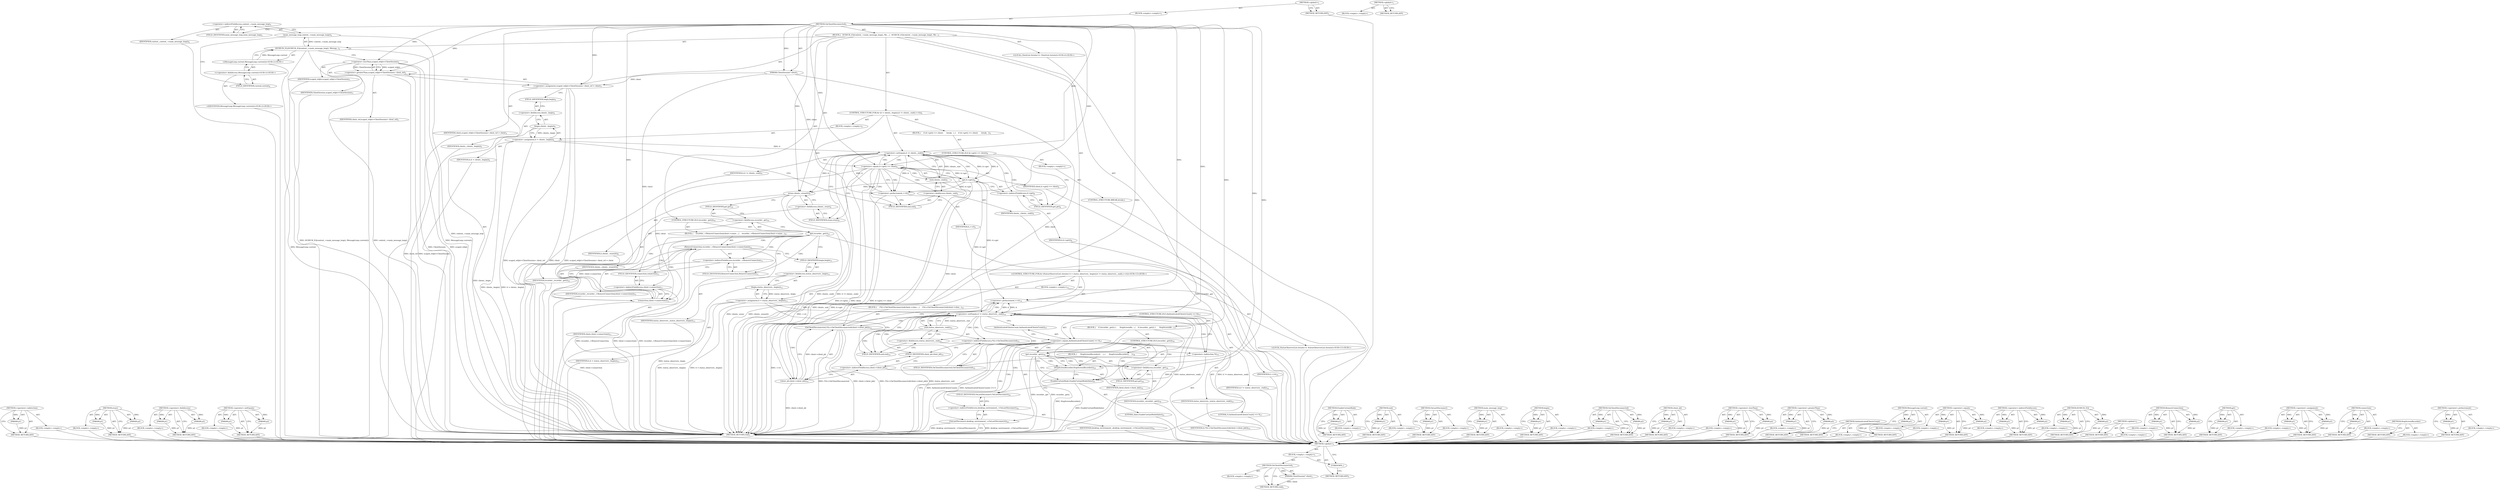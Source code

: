digraph "&lt;global&gt;" {
vulnerable_228 [label=<(METHOD,&lt;operator&gt;.indirection)>];
vulnerable_229 [label=<(PARAM,p1)>];
vulnerable_230 [label=<(BLOCK,&lt;empty&gt;,&lt;empty&gt;)>];
vulnerable_231 [label=<(METHOD_RETURN,ANY)>];
vulnerable_209 [label=<(METHOD,erase)>];
vulnerable_210 [label=<(PARAM,p1)>];
vulnerable_211 [label=<(PARAM,p2)>];
vulnerable_212 [label=<(BLOCK,&lt;empty&gt;,&lt;empty&gt;)>];
vulnerable_213 [label=<(METHOD_RETURN,ANY)>];
vulnerable_163 [label=<(METHOD,&lt;operator&gt;.fieldAccess)>];
vulnerable_164 [label=<(PARAM,p1)>];
vulnerable_165 [label=<(PARAM,p2)>];
vulnerable_166 [label=<(BLOCK,&lt;empty&gt;,&lt;empty&gt;)>];
vulnerable_167 [label=<(METHOD_RETURN,ANY)>];
vulnerable_187 [label=<(METHOD,&lt;operator&gt;.notEquals)>];
vulnerable_188 [label=<(PARAM,p1)>];
vulnerable_189 [label=<(PARAM,p2)>];
vulnerable_190 [label=<(BLOCK,&lt;empty&gt;,&lt;empty&gt;)>];
vulnerable_191 [label=<(METHOD_RETURN,ANY)>];
vulnerable_6 [label=<(METHOD,&lt;global&gt;)<SUB>1</SUB>>];
vulnerable_7 [label=<(BLOCK,&lt;empty&gt;,&lt;empty&gt;)<SUB>1</SUB>>];
vulnerable_8 [label=<(METHOD,OnClientDisconnected)<SUB>1</SUB>>];
vulnerable_9 [label=<(PARAM,ClientSession* client)<SUB>1</SUB>>];
vulnerable_10 [label=<(BLOCK,{
  DCHECK_EQ(context_-&gt;main_message_loop(), Me...,{
  DCHECK_EQ(context_-&gt;main_message_loop(), Me...)<SUB>1</SUB>>];
vulnerable_11 [label=<(DCHECK_EQ,DCHECK_EQ(context_-&gt;main_message_loop(), Messag...)<SUB>2</SUB>>];
vulnerable_12 [label=<(main_message_loop,context_-&gt;main_message_loop())<SUB>2</SUB>>];
vulnerable_13 [label=<(&lt;operator&gt;.indirectFieldAccess,context_-&gt;main_message_loop)<SUB>2</SUB>>];
vulnerable_14 [label=<(IDENTIFIER,context_,context_-&gt;main_message_loop())<SUB>2</SUB>>];
vulnerable_15 [label=<(FIELD_IDENTIFIER,main_message_loop,main_message_loop)<SUB>2</SUB>>];
vulnerable_16 [label="<(MessageLoop.current,MessageLoop::current())<SUB>2</SUB>>"];
vulnerable_17 [label="<(&lt;operator&gt;.fieldAccess,MessageLoop::current)<SUB>2</SUB>>"];
vulnerable_18 [label="<(IDENTIFIER,MessageLoop,MessageLoop::current())<SUB>2</SUB>>"];
vulnerable_19 [label=<(FIELD_IDENTIFIER,current,current)<SUB>2</SUB>>];
vulnerable_20 [label=<(&lt;operator&gt;.assignment,scoped_refptr&lt;ClientSession&gt; client_ref = client)<SUB>3</SUB>>];
vulnerable_21 [label=<(&lt;operator&gt;.greaterThan,scoped_refptr&lt;ClientSession&gt; client_ref)<SUB>3</SUB>>];
vulnerable_22 [label=<(&lt;operator&gt;.lessThan,scoped_refptr&lt;ClientSession)<SUB>3</SUB>>];
vulnerable_23 [label=<(IDENTIFIER,scoped_refptr,scoped_refptr&lt;ClientSession)<SUB>3</SUB>>];
vulnerable_24 [label=<(IDENTIFIER,ClientSession,scoped_refptr&lt;ClientSession)<SUB>3</SUB>>];
vulnerable_25 [label=<(IDENTIFIER,client_ref,scoped_refptr&lt;ClientSession&gt; client_ref)<SUB>3</SUB>>];
vulnerable_26 [label=<(IDENTIFIER,client,scoped_refptr&lt;ClientSession&gt; client_ref = client)<SUB>3</SUB>>];
vulnerable_27 [label="<(LOCAL,ClientList.iterator it: ClientList.iterator)<SUB>4</SUB>>"];
vulnerable_28 [label=<(CONTROL_STRUCTURE,FOR,for (it = clients_.begin();it != clients_.end();++it))<SUB>5</SUB>>];
vulnerable_29 [label=<(BLOCK,&lt;empty&gt;,&lt;empty&gt;)<SUB>5</SUB>>];
vulnerable_30 [label=<(&lt;operator&gt;.assignment,it = clients_.begin())<SUB>5</SUB>>];
vulnerable_31 [label=<(IDENTIFIER,it,it = clients_.begin())<SUB>5</SUB>>];
vulnerable_32 [label=<(begin,clients_.begin())<SUB>5</SUB>>];
vulnerable_33 [label=<(&lt;operator&gt;.fieldAccess,clients_.begin)<SUB>5</SUB>>];
vulnerable_34 [label=<(IDENTIFIER,clients_,clients_.begin())<SUB>5</SUB>>];
vulnerable_35 [label=<(FIELD_IDENTIFIER,begin,begin)<SUB>5</SUB>>];
vulnerable_36 [label=<(&lt;operator&gt;.notEquals,it != clients_.end())<SUB>5</SUB>>];
vulnerable_37 [label=<(IDENTIFIER,it,it != clients_.end())<SUB>5</SUB>>];
vulnerable_38 [label=<(end,clients_.end())<SUB>5</SUB>>];
vulnerable_39 [label=<(&lt;operator&gt;.fieldAccess,clients_.end)<SUB>5</SUB>>];
vulnerable_40 [label=<(IDENTIFIER,clients_,clients_.end())<SUB>5</SUB>>];
vulnerable_41 [label=<(FIELD_IDENTIFIER,end,end)<SUB>5</SUB>>];
vulnerable_42 [label=<(&lt;operator&gt;.preIncrement,++it)<SUB>5</SUB>>];
vulnerable_43 [label=<(IDENTIFIER,it,++it)<SUB>5</SUB>>];
vulnerable_44 [label=<(BLOCK,{
    if (it-&gt;get() == client)
      break;
  },{
    if (it-&gt;get() == client)
      break;
  })<SUB>5</SUB>>];
vulnerable_45 [label=<(CONTROL_STRUCTURE,IF,if (it-&gt;get() == client))<SUB>6</SUB>>];
vulnerable_46 [label=<(&lt;operator&gt;.equals,it-&gt;get() == client)<SUB>6</SUB>>];
vulnerable_47 [label=<(get,it-&gt;get())<SUB>6</SUB>>];
vulnerable_48 [label=<(&lt;operator&gt;.indirectFieldAccess,it-&gt;get)<SUB>6</SUB>>];
vulnerable_49 [label=<(IDENTIFIER,it,it-&gt;get())<SUB>6</SUB>>];
vulnerable_50 [label=<(FIELD_IDENTIFIER,get,get)<SUB>6</SUB>>];
vulnerable_51 [label=<(IDENTIFIER,client,it-&gt;get() == client)<SUB>6</SUB>>];
vulnerable_52 [label=<(BLOCK,&lt;empty&gt;,&lt;empty&gt;)<SUB>7</SUB>>];
vulnerable_53 [label=<(CONTROL_STRUCTURE,BREAK,break;)<SUB>7</SUB>>];
vulnerable_54 [label=<(erase,clients_.erase(it))<SUB>9</SUB>>];
vulnerable_55 [label=<(&lt;operator&gt;.fieldAccess,clients_.erase)<SUB>9</SUB>>];
vulnerable_56 [label=<(IDENTIFIER,clients_,clients_.erase(it))<SUB>9</SUB>>];
vulnerable_57 [label=<(FIELD_IDENTIFIER,erase,erase)<SUB>9</SUB>>];
vulnerable_58 [label=<(IDENTIFIER,it,clients_.erase(it))<SUB>9</SUB>>];
vulnerable_59 [label=<(CONTROL_STRUCTURE,IF,if (recorder_.get()))<SUB>10</SUB>>];
vulnerable_60 [label=<(get,recorder_.get())<SUB>10</SUB>>];
vulnerable_61 [label=<(&lt;operator&gt;.fieldAccess,recorder_.get)<SUB>10</SUB>>];
vulnerable_62 [label=<(IDENTIFIER,recorder_,recorder_.get())<SUB>10</SUB>>];
vulnerable_63 [label=<(FIELD_IDENTIFIER,get,get)<SUB>10</SUB>>];
vulnerable_64 [label=<(BLOCK,{
    recorder_-&gt;RemoveConnection(client-&gt;conne...,{
    recorder_-&gt;RemoveConnection(client-&gt;conne...)<SUB>10</SUB>>];
vulnerable_65 [label=<(RemoveConnection,recorder_-&gt;RemoveConnection(client-&gt;connection()))<SUB>11</SUB>>];
vulnerable_66 [label=<(&lt;operator&gt;.indirectFieldAccess,recorder_-&gt;RemoveConnection)<SUB>11</SUB>>];
vulnerable_67 [label=<(IDENTIFIER,recorder_,recorder_-&gt;RemoveConnection(client-&gt;connection()))<SUB>11</SUB>>];
vulnerable_68 [label=<(FIELD_IDENTIFIER,RemoveConnection,RemoveConnection)<SUB>11</SUB>>];
vulnerable_69 [label=<(connection,client-&gt;connection())<SUB>11</SUB>>];
vulnerable_70 [label=<(&lt;operator&gt;.indirectFieldAccess,client-&gt;connection)<SUB>11</SUB>>];
vulnerable_71 [label=<(IDENTIFIER,client,client-&gt;connection())<SUB>11</SUB>>];
vulnerable_72 [label=<(FIELD_IDENTIFIER,connection,connection)<SUB>11</SUB>>];
vulnerable_73 [label="<(CONTROL_STRUCTURE,FOR,for (StatusObserverList::iterator it = status_observers_.begin();it != status_observers_.end();++it))<SUB>13</SUB>>"];
vulnerable_74 [label=<(BLOCK,&lt;empty&gt;,&lt;empty&gt;)<SUB>13</SUB>>];
vulnerable_75 [label="<(LOCAL,StatusObserverList.iterator it: StatusObserverList.iterator)<SUB>13</SUB>>"];
vulnerable_76 [label=<(&lt;operator&gt;.assignment,it = status_observers_.begin())<SUB>13</SUB>>];
vulnerable_77 [label=<(IDENTIFIER,it,it = status_observers_.begin())<SUB>13</SUB>>];
vulnerable_78 [label=<(begin,status_observers_.begin())<SUB>13</SUB>>];
vulnerable_79 [label=<(&lt;operator&gt;.fieldAccess,status_observers_.begin)<SUB>13</SUB>>];
vulnerable_80 [label=<(IDENTIFIER,status_observers_,status_observers_.begin())<SUB>13</SUB>>];
vulnerable_81 [label=<(FIELD_IDENTIFIER,begin,begin)<SUB>13</SUB>>];
vulnerable_82 [label=<(&lt;operator&gt;.notEquals,it != status_observers_.end())<SUB>14</SUB>>];
vulnerable_83 [label=<(IDENTIFIER,it,it != status_observers_.end())<SUB>14</SUB>>];
vulnerable_84 [label=<(end,status_observers_.end())<SUB>14</SUB>>];
vulnerable_85 [label=<(&lt;operator&gt;.fieldAccess,status_observers_.end)<SUB>14</SUB>>];
vulnerable_86 [label=<(IDENTIFIER,status_observers_,status_observers_.end())<SUB>14</SUB>>];
vulnerable_87 [label=<(FIELD_IDENTIFIER,end,end)<SUB>14</SUB>>];
vulnerable_88 [label=<(&lt;operator&gt;.preIncrement,++it)<SUB>14</SUB>>];
vulnerable_89 [label=<(IDENTIFIER,it,++it)<SUB>14</SUB>>];
vulnerable_90 [label=<(BLOCK,{
    (*it)-&gt;OnClientDisconnected(client-&gt;clien...,{
    (*it)-&gt;OnClientDisconnected(client-&gt;clien...)<SUB>14</SUB>>];
vulnerable_91 [label=<(OnClientDisconnected,(*it)-&gt;OnClientDisconnected(client-&gt;client_jid()))<SUB>15</SUB>>];
vulnerable_92 [label=<(&lt;operator&gt;.indirectFieldAccess,(*it)-&gt;OnClientDisconnected)<SUB>15</SUB>>];
vulnerable_93 [label=<(&lt;operator&gt;.indirection,*it)<SUB>15</SUB>>];
vulnerable_94 [label=<(IDENTIFIER,it,(*it)-&gt;OnClientDisconnected(client-&gt;client_jid()))<SUB>15</SUB>>];
vulnerable_95 [label=<(FIELD_IDENTIFIER,OnClientDisconnected,OnClientDisconnected)<SUB>15</SUB>>];
vulnerable_96 [label=<(client_jid,client-&gt;client_jid())<SUB>15</SUB>>];
vulnerable_97 [label=<(&lt;operator&gt;.indirectFieldAccess,client-&gt;client_jid)<SUB>15</SUB>>];
vulnerable_98 [label=<(IDENTIFIER,client,client-&gt;client_jid())<SUB>15</SUB>>];
vulnerable_99 [label=<(FIELD_IDENTIFIER,client_jid,client_jid)<SUB>15</SUB>>];
vulnerable_100 [label=<(CONTROL_STRUCTURE,IF,if (AuthenticatedClientsCount() == 0))<SUB>17</SUB>>];
vulnerable_101 [label=<(&lt;operator&gt;.equals,AuthenticatedClientsCount() == 0)<SUB>17</SUB>>];
vulnerable_102 [label=<(AuthenticatedClientsCount,AuthenticatedClientsCount())<SUB>17</SUB>>];
vulnerable_103 [label=<(LITERAL,0,AuthenticatedClientsCount() == 0)<SUB>17</SUB>>];
vulnerable_104 [label=<(BLOCK,{
    if (recorder_.get()) {
      StopScreenRe...,{
    if (recorder_.get()) {
      StopScreenRe...)<SUB>17</SUB>>];
vulnerable_105 [label=<(CONTROL_STRUCTURE,IF,if (recorder_.get()))<SUB>18</SUB>>];
vulnerable_106 [label=<(get,recorder_.get())<SUB>18</SUB>>];
vulnerable_107 [label=<(&lt;operator&gt;.fieldAccess,recorder_.get)<SUB>18</SUB>>];
vulnerable_108 [label=<(IDENTIFIER,recorder_,recorder_.get())<SUB>18</SUB>>];
vulnerable_109 [label=<(FIELD_IDENTIFIER,get,get)<SUB>18</SUB>>];
vulnerable_110 [label=<(BLOCK,{
      StopScreenRecorder();
    },{
      StopScreenRecorder();
    })<SUB>18</SUB>>];
vulnerable_111 [label=<(StopScreenRecorder,StopScreenRecorder())<SUB>19</SUB>>];
vulnerable_112 [label=<(EnableCurtainMode,EnableCurtainMode(false))<SUB>21</SUB>>];
vulnerable_113 [label=<(LITERAL,false,EnableCurtainMode(false))<SUB>21</SUB>>];
vulnerable_114 [label=<(OnLastDisconnect,desktop_environment_-&gt;OnLastDisconnect())<SUB>22</SUB>>];
vulnerable_115 [label=<(&lt;operator&gt;.indirectFieldAccess,desktop_environment_-&gt;OnLastDisconnect)<SUB>22</SUB>>];
vulnerable_116 [label=<(IDENTIFIER,desktop_environment_,desktop_environment_-&gt;OnLastDisconnect())<SUB>22</SUB>>];
vulnerable_117 [label=<(FIELD_IDENTIFIER,OnLastDisconnect,OnLastDisconnect)<SUB>22</SUB>>];
vulnerable_118 [label=<(METHOD_RETURN,void)<SUB>1</SUB>>];
vulnerable_120 [label=<(METHOD_RETURN,ANY)<SUB>1</SUB>>];
vulnerable_242 [label=<(METHOD,EnableCurtainMode)>];
vulnerable_243 [label=<(PARAM,p1)>];
vulnerable_244 [label=<(BLOCK,&lt;empty&gt;,&lt;empty&gt;)>];
vulnerable_245 [label=<(METHOD_RETURN,ANY)>];
vulnerable_192 [label=<(METHOD,end)>];
vulnerable_193 [label=<(PARAM,p1)>];
vulnerable_194 [label=<(BLOCK,&lt;empty&gt;,&lt;empty&gt;)>];
vulnerable_195 [label=<(METHOD_RETURN,ANY)>];
vulnerable_246 [label=<(METHOD,OnLastDisconnect)>];
vulnerable_247 [label=<(PARAM,p1)>];
vulnerable_248 [label=<(BLOCK,&lt;empty&gt;,&lt;empty&gt;)>];
vulnerable_249 [label=<(METHOD_RETURN,ANY)>];
vulnerable_150 [label=<(METHOD,main_message_loop)>];
vulnerable_151 [label=<(PARAM,p1)>];
vulnerable_152 [label=<(BLOCK,&lt;empty&gt;,&lt;empty&gt;)>];
vulnerable_153 [label=<(METHOD_RETURN,ANY)>];
vulnerable_183 [label=<(METHOD,begin)>];
vulnerable_184 [label=<(PARAM,p1)>];
vulnerable_185 [label=<(BLOCK,&lt;empty&gt;,&lt;empty&gt;)>];
vulnerable_186 [label=<(METHOD_RETURN,ANY)>];
vulnerable_223 [label=<(METHOD,OnClientDisconnected)>];
vulnerable_224 [label=<(PARAM,p1)>];
vulnerable_225 [label=<(PARAM,p2)>];
vulnerable_226 [label=<(BLOCK,&lt;empty&gt;,&lt;empty&gt;)>];
vulnerable_227 [label=<(METHOD_RETURN,ANY)>];
vulnerable_232 [label=<(METHOD,client_jid)>];
vulnerable_233 [label=<(PARAM,p1)>];
vulnerable_234 [label=<(BLOCK,&lt;empty&gt;,&lt;empty&gt;)>];
vulnerable_235 [label=<(METHOD_RETURN,ANY)>];
vulnerable_178 [label=<(METHOD,&lt;operator&gt;.lessThan)>];
vulnerable_179 [label=<(PARAM,p1)>];
vulnerable_180 [label=<(PARAM,p2)>];
vulnerable_181 [label=<(BLOCK,&lt;empty&gt;,&lt;empty&gt;)>];
vulnerable_182 [label=<(METHOD_RETURN,ANY)>];
vulnerable_173 [label=<(METHOD,&lt;operator&gt;.greaterThan)>];
vulnerable_174 [label=<(PARAM,p1)>];
vulnerable_175 [label=<(PARAM,p2)>];
vulnerable_176 [label=<(BLOCK,&lt;empty&gt;,&lt;empty&gt;)>];
vulnerable_177 [label=<(METHOD_RETURN,ANY)>];
vulnerable_236 [label=<(METHOD,AuthenticatedClientsCount)>];
vulnerable_237 [label=<(BLOCK,&lt;empty&gt;,&lt;empty&gt;)>];
vulnerable_238 [label=<(METHOD_RETURN,ANY)>];
vulnerable_159 [label=<(METHOD,MessageLoop.current)>];
vulnerable_160 [label=<(PARAM,p1)>];
vulnerable_161 [label=<(BLOCK,&lt;empty&gt;,&lt;empty&gt;)>];
vulnerable_162 [label=<(METHOD_RETURN,ANY)>];
vulnerable_200 [label=<(METHOD,&lt;operator&gt;.equals)>];
vulnerable_201 [label=<(PARAM,p1)>];
vulnerable_202 [label=<(PARAM,p2)>];
vulnerable_203 [label=<(BLOCK,&lt;empty&gt;,&lt;empty&gt;)>];
vulnerable_204 [label=<(METHOD_RETURN,ANY)>];
vulnerable_154 [label=<(METHOD,&lt;operator&gt;.indirectFieldAccess)>];
vulnerable_155 [label=<(PARAM,p1)>];
vulnerable_156 [label=<(PARAM,p2)>];
vulnerable_157 [label=<(BLOCK,&lt;empty&gt;,&lt;empty&gt;)>];
vulnerable_158 [label=<(METHOD_RETURN,ANY)>];
vulnerable_145 [label=<(METHOD,DCHECK_EQ)>];
vulnerable_146 [label=<(PARAM,p1)>];
vulnerable_147 [label=<(PARAM,p2)>];
vulnerable_148 [label=<(BLOCK,&lt;empty&gt;,&lt;empty&gt;)>];
vulnerable_149 [label=<(METHOD_RETURN,ANY)>];
vulnerable_139 [label=<(METHOD,&lt;global&gt;)<SUB>1</SUB>>];
vulnerable_140 [label=<(BLOCK,&lt;empty&gt;,&lt;empty&gt;)>];
vulnerable_141 [label=<(METHOD_RETURN,ANY)>];
vulnerable_214 [label=<(METHOD,RemoveConnection)>];
vulnerable_215 [label=<(PARAM,p1)>];
vulnerable_216 [label=<(PARAM,p2)>];
vulnerable_217 [label=<(BLOCK,&lt;empty&gt;,&lt;empty&gt;)>];
vulnerable_218 [label=<(METHOD_RETURN,ANY)>];
vulnerable_205 [label=<(METHOD,get)>];
vulnerable_206 [label=<(PARAM,p1)>];
vulnerable_207 [label=<(BLOCK,&lt;empty&gt;,&lt;empty&gt;)>];
vulnerable_208 [label=<(METHOD_RETURN,ANY)>];
vulnerable_168 [label=<(METHOD,&lt;operator&gt;.assignment)>];
vulnerable_169 [label=<(PARAM,p1)>];
vulnerable_170 [label=<(PARAM,p2)>];
vulnerable_171 [label=<(BLOCK,&lt;empty&gt;,&lt;empty&gt;)>];
vulnerable_172 [label=<(METHOD_RETURN,ANY)>];
vulnerable_219 [label=<(METHOD,connection)>];
vulnerable_220 [label=<(PARAM,p1)>];
vulnerable_221 [label=<(BLOCK,&lt;empty&gt;,&lt;empty&gt;)>];
vulnerable_222 [label=<(METHOD_RETURN,ANY)>];
vulnerable_239 [label=<(METHOD,StopScreenRecorder)>];
vulnerable_240 [label=<(BLOCK,&lt;empty&gt;,&lt;empty&gt;)>];
vulnerable_241 [label=<(METHOD_RETURN,ANY)>];
vulnerable_196 [label=<(METHOD,&lt;operator&gt;.preIncrement)>];
vulnerable_197 [label=<(PARAM,p1)>];
vulnerable_198 [label=<(BLOCK,&lt;empty&gt;,&lt;empty&gt;)>];
vulnerable_199 [label=<(METHOD_RETURN,ANY)>];
fixed_6 [label=<(METHOD,&lt;global&gt;)<SUB>1</SUB>>];
fixed_7 [label=<(BLOCK,&lt;empty&gt;,&lt;empty&gt;)<SUB>1</SUB>>];
fixed_8 [label=<(METHOD,OnClientDisconnected)<SUB>1</SUB>>];
fixed_9 [label=<(PARAM,ClientSession* client)<SUB>1</SUB>>];
fixed_10 [label=<(BLOCK,&lt;empty&gt;,&lt;empty&gt;)>];
fixed_11 [label=<(METHOD_RETURN,void)<SUB>1</SUB>>];
fixed_13 [label=<(UNKNOWN,,)>];
fixed_14 [label=<(METHOD_RETURN,ANY)<SUB>1</SUB>>];
fixed_23 [label=<(METHOD,&lt;global&gt;)<SUB>1</SUB>>];
fixed_24 [label=<(BLOCK,&lt;empty&gt;,&lt;empty&gt;)>];
fixed_25 [label=<(METHOD_RETURN,ANY)>];
vulnerable_228 -> vulnerable_229  [key=0, label="AST: "];
vulnerable_228 -> vulnerable_229  [key=1, label="DDG: "];
vulnerable_228 -> vulnerable_230  [key=0, label="AST: "];
vulnerable_228 -> vulnerable_231  [key=0, label="AST: "];
vulnerable_228 -> vulnerable_231  [key=1, label="CFG: "];
vulnerable_229 -> vulnerable_231  [key=0, label="DDG: p1"];
vulnerable_230 -> fixed_6  [key=0];
vulnerable_231 -> fixed_6  [key=0];
vulnerable_209 -> vulnerable_210  [key=0, label="AST: "];
vulnerable_209 -> vulnerable_210  [key=1, label="DDG: "];
vulnerable_209 -> vulnerable_212  [key=0, label="AST: "];
vulnerable_209 -> vulnerable_211  [key=0, label="AST: "];
vulnerable_209 -> vulnerable_211  [key=1, label="DDG: "];
vulnerable_209 -> vulnerable_213  [key=0, label="AST: "];
vulnerable_209 -> vulnerable_213  [key=1, label="CFG: "];
vulnerable_210 -> vulnerable_213  [key=0, label="DDG: p1"];
vulnerable_211 -> vulnerable_213  [key=0, label="DDG: p2"];
vulnerable_212 -> fixed_6  [key=0];
vulnerable_213 -> fixed_6  [key=0];
vulnerable_163 -> vulnerable_164  [key=0, label="AST: "];
vulnerable_163 -> vulnerable_164  [key=1, label="DDG: "];
vulnerable_163 -> vulnerable_166  [key=0, label="AST: "];
vulnerable_163 -> vulnerable_165  [key=0, label="AST: "];
vulnerable_163 -> vulnerable_165  [key=1, label="DDG: "];
vulnerable_163 -> vulnerable_167  [key=0, label="AST: "];
vulnerable_163 -> vulnerable_167  [key=1, label="CFG: "];
vulnerable_164 -> vulnerable_167  [key=0, label="DDG: p1"];
vulnerable_165 -> vulnerable_167  [key=0, label="DDG: p2"];
vulnerable_166 -> fixed_6  [key=0];
vulnerable_167 -> fixed_6  [key=0];
vulnerable_187 -> vulnerable_188  [key=0, label="AST: "];
vulnerable_187 -> vulnerable_188  [key=1, label="DDG: "];
vulnerable_187 -> vulnerable_190  [key=0, label="AST: "];
vulnerable_187 -> vulnerable_189  [key=0, label="AST: "];
vulnerable_187 -> vulnerable_189  [key=1, label="DDG: "];
vulnerable_187 -> vulnerable_191  [key=0, label="AST: "];
vulnerable_187 -> vulnerable_191  [key=1, label="CFG: "];
vulnerable_188 -> vulnerable_191  [key=0, label="DDG: p1"];
vulnerable_189 -> vulnerable_191  [key=0, label="DDG: p2"];
vulnerable_190 -> fixed_6  [key=0];
vulnerable_191 -> fixed_6  [key=0];
vulnerable_6 -> vulnerable_7  [key=0, label="AST: "];
vulnerable_6 -> vulnerable_120  [key=0, label="AST: "];
vulnerable_6 -> vulnerable_120  [key=1, label="CFG: "];
vulnerable_7 -> vulnerable_8  [key=0, label="AST: "];
vulnerable_8 -> vulnerable_9  [key=0, label="AST: "];
vulnerable_8 -> vulnerable_9  [key=1, label="DDG: "];
vulnerable_8 -> vulnerable_10  [key=0, label="AST: "];
vulnerable_8 -> vulnerable_118  [key=0, label="AST: "];
vulnerable_8 -> vulnerable_15  [key=0, label="CFG: "];
vulnerable_8 -> vulnerable_20  [key=0, label="DDG: "];
vulnerable_8 -> vulnerable_54  [key=0, label="DDG: "];
vulnerable_8 -> vulnerable_21  [key=0, label="DDG: "];
vulnerable_8 -> vulnerable_36  [key=0, label="DDG: "];
vulnerable_8 -> vulnerable_42  [key=0, label="DDG: "];
vulnerable_8 -> vulnerable_82  [key=0, label="DDG: "];
vulnerable_8 -> vulnerable_88  [key=0, label="DDG: "];
vulnerable_8 -> vulnerable_101  [key=0, label="DDG: "];
vulnerable_8 -> vulnerable_22  [key=0, label="DDG: "];
vulnerable_8 -> vulnerable_112  [key=0, label="DDG: "];
vulnerable_8 -> vulnerable_46  [key=0, label="DDG: "];
vulnerable_8 -> vulnerable_69  [key=0, label="DDG: "];
vulnerable_8 -> vulnerable_96  [key=0, label="DDG: "];
vulnerable_8 -> vulnerable_111  [key=0, label="DDG: "];
vulnerable_9 -> vulnerable_20  [key=0, label="DDG: client"];
vulnerable_9 -> vulnerable_46  [key=0, label="DDG: client"];
vulnerable_9 -> vulnerable_69  [key=0, label="DDG: client"];
vulnerable_9 -> vulnerable_96  [key=0, label="DDG: client"];
vulnerable_10 -> vulnerable_11  [key=0, label="AST: "];
vulnerable_10 -> vulnerable_20  [key=0, label="AST: "];
vulnerable_10 -> vulnerable_27  [key=0, label="AST: "];
vulnerable_10 -> vulnerable_28  [key=0, label="AST: "];
vulnerable_10 -> vulnerable_54  [key=0, label="AST: "];
vulnerable_10 -> vulnerable_59  [key=0, label="AST: "];
vulnerable_10 -> vulnerable_73  [key=0, label="AST: "];
vulnerable_10 -> vulnerable_100  [key=0, label="AST: "];
vulnerable_11 -> vulnerable_12  [key=0, label="AST: "];
vulnerable_11 -> vulnerable_16  [key=0, label="AST: "];
vulnerable_11 -> vulnerable_22  [key=0, label="CFG: "];
vulnerable_11 -> vulnerable_118  [key=0, label="DDG: context_-&gt;main_message_loop()"];
vulnerable_11 -> vulnerable_118  [key=1, label="DDG: MessageLoop::current()"];
vulnerable_11 -> vulnerable_118  [key=2, label="DDG: DCHECK_EQ(context_-&gt;main_message_loop(), MessageLoop::current())"];
vulnerable_12 -> vulnerable_13  [key=0, label="AST: "];
vulnerable_12 -> vulnerable_19  [key=0, label="CFG: "];
vulnerable_12 -> vulnerable_118  [key=0, label="DDG: context_-&gt;main_message_loop"];
vulnerable_12 -> vulnerable_11  [key=0, label="DDG: context_-&gt;main_message_loop"];
vulnerable_13 -> vulnerable_14  [key=0, label="AST: "];
vulnerable_13 -> vulnerable_15  [key=0, label="AST: "];
vulnerable_13 -> vulnerable_12  [key=0, label="CFG: "];
vulnerable_14 -> fixed_6  [key=0];
vulnerable_15 -> vulnerable_13  [key=0, label="CFG: "];
vulnerable_16 -> vulnerable_17  [key=0, label="AST: "];
vulnerable_16 -> vulnerable_11  [key=0, label="CFG: "];
vulnerable_16 -> vulnerable_11  [key=1, label="DDG: MessageLoop::current"];
vulnerable_16 -> vulnerable_118  [key=0, label="DDG: MessageLoop::current"];
vulnerable_17 -> vulnerable_18  [key=0, label="AST: "];
vulnerable_17 -> vulnerable_19  [key=0, label="AST: "];
vulnerable_17 -> vulnerable_16  [key=0, label="CFG: "];
vulnerable_18 -> fixed_6  [key=0];
vulnerable_19 -> vulnerable_17  [key=0, label="CFG: "];
vulnerable_20 -> vulnerable_21  [key=0, label="AST: "];
vulnerable_20 -> vulnerable_26  [key=0, label="AST: "];
vulnerable_20 -> vulnerable_35  [key=0, label="CFG: "];
vulnerable_20 -> vulnerable_118  [key=0, label="DDG: scoped_refptr&lt;ClientSession&gt; client_ref"];
vulnerable_20 -> vulnerable_118  [key=1, label="DDG: client"];
vulnerable_20 -> vulnerable_118  [key=2, label="DDG: scoped_refptr&lt;ClientSession&gt; client_ref = client"];
vulnerable_21 -> vulnerable_22  [key=0, label="AST: "];
vulnerable_21 -> vulnerable_25  [key=0, label="AST: "];
vulnerable_21 -> vulnerable_20  [key=0, label="CFG: "];
vulnerable_21 -> vulnerable_118  [key=0, label="DDG: scoped_refptr&lt;ClientSession"];
vulnerable_21 -> vulnerable_118  [key=1, label="DDG: client_ref"];
vulnerable_22 -> vulnerable_23  [key=0, label="AST: "];
vulnerable_22 -> vulnerable_24  [key=0, label="AST: "];
vulnerable_22 -> vulnerable_21  [key=0, label="CFG: "];
vulnerable_22 -> vulnerable_21  [key=1, label="DDG: scoped_refptr"];
vulnerable_22 -> vulnerable_21  [key=2, label="DDG: ClientSession"];
vulnerable_22 -> vulnerable_118  [key=0, label="DDG: ClientSession"];
vulnerable_22 -> vulnerable_118  [key=1, label="DDG: scoped_refptr"];
vulnerable_23 -> fixed_6  [key=0];
vulnerable_24 -> fixed_6  [key=0];
vulnerable_25 -> fixed_6  [key=0];
vulnerable_26 -> fixed_6  [key=0];
vulnerable_27 -> fixed_6  [key=0];
vulnerable_28 -> vulnerable_29  [key=0, label="AST: "];
vulnerable_28 -> vulnerable_36  [key=0, label="AST: "];
vulnerable_28 -> vulnerable_42  [key=0, label="AST: "];
vulnerable_28 -> vulnerable_44  [key=0, label="AST: "];
vulnerable_29 -> vulnerable_30  [key=0, label="AST: "];
vulnerable_30 -> vulnerable_31  [key=0, label="AST: "];
vulnerable_30 -> vulnerable_32  [key=0, label="AST: "];
vulnerable_30 -> vulnerable_41  [key=0, label="CFG: "];
vulnerable_30 -> vulnerable_118  [key=0, label="DDG: clients_.begin()"];
vulnerable_30 -> vulnerable_118  [key=1, label="DDG: it = clients_.begin()"];
vulnerable_30 -> vulnerable_36  [key=0, label="DDG: it"];
vulnerable_31 -> fixed_6  [key=0];
vulnerable_32 -> vulnerable_33  [key=0, label="AST: "];
vulnerable_32 -> vulnerable_30  [key=0, label="CFG: "];
vulnerable_32 -> vulnerable_30  [key=1, label="DDG: clients_.begin"];
vulnerable_32 -> vulnerable_118  [key=0, label="DDG: clients_.begin"];
vulnerable_33 -> vulnerable_34  [key=0, label="AST: "];
vulnerable_33 -> vulnerable_35  [key=0, label="AST: "];
vulnerable_33 -> vulnerable_32  [key=0, label="CFG: "];
vulnerable_34 -> fixed_6  [key=0];
vulnerable_35 -> vulnerable_33  [key=0, label="CFG: "];
vulnerable_36 -> vulnerable_37  [key=0, label="AST: "];
vulnerable_36 -> vulnerable_38  [key=0, label="AST: "];
vulnerable_36 -> vulnerable_50  [key=0, label="CFG: "];
vulnerable_36 -> vulnerable_50  [key=1, label="CDG: "];
vulnerable_36 -> vulnerable_57  [key=0, label="CFG: "];
vulnerable_36 -> vulnerable_118  [key=0, label="DDG: clients_.end()"];
vulnerable_36 -> vulnerable_118  [key=1, label="DDG: it != clients_.end()"];
vulnerable_36 -> vulnerable_54  [key=0, label="DDG: it"];
vulnerable_36 -> vulnerable_42  [key=0, label="DDG: it"];
vulnerable_36 -> vulnerable_47  [key=0, label="DDG: it"];
vulnerable_36 -> vulnerable_47  [key=1, label="CDG: "];
vulnerable_36 -> vulnerable_48  [key=0, label="CDG: "];
vulnerable_36 -> vulnerable_46  [key=0, label="CDG: "];
vulnerable_37 -> fixed_6  [key=0];
vulnerable_38 -> vulnerable_39  [key=0, label="AST: "];
vulnerable_38 -> vulnerable_36  [key=0, label="CFG: "];
vulnerable_38 -> vulnerable_36  [key=1, label="DDG: clients_.end"];
vulnerable_38 -> vulnerable_118  [key=0, label="DDG: clients_.end"];
vulnerable_39 -> vulnerable_40  [key=0, label="AST: "];
vulnerable_39 -> vulnerable_41  [key=0, label="AST: "];
vulnerable_39 -> vulnerable_38  [key=0, label="CFG: "];
vulnerable_40 -> fixed_6  [key=0];
vulnerable_41 -> vulnerable_39  [key=0, label="CFG: "];
vulnerable_42 -> vulnerable_43  [key=0, label="AST: "];
vulnerable_42 -> vulnerable_41  [key=0, label="CFG: "];
vulnerable_42 -> vulnerable_118  [key=0, label="DDG: ++it"];
vulnerable_42 -> vulnerable_36  [key=0, label="DDG: it"];
vulnerable_43 -> fixed_6  [key=0];
vulnerable_44 -> vulnerable_45  [key=0, label="AST: "];
vulnerable_45 -> vulnerable_46  [key=0, label="AST: "];
vulnerable_45 -> vulnerable_52  [key=0, label="AST: "];
vulnerable_46 -> vulnerable_47  [key=0, label="AST: "];
vulnerable_46 -> vulnerable_51  [key=0, label="AST: "];
vulnerable_46 -> vulnerable_57  [key=0, label="CFG: "];
vulnerable_46 -> vulnerable_42  [key=0, label="CFG: "];
vulnerable_46 -> vulnerable_42  [key=1, label="CDG: "];
vulnerable_46 -> vulnerable_118  [key=0, label="DDG: it-&gt;get()"];
vulnerable_46 -> vulnerable_118  [key=1, label="DDG: client"];
vulnerable_46 -> vulnerable_118  [key=2, label="DDG: it-&gt;get() == client"];
vulnerable_46 -> vulnerable_69  [key=0, label="DDG: client"];
vulnerable_46 -> vulnerable_96  [key=0, label="DDG: client"];
vulnerable_46 -> vulnerable_38  [key=0, label="CDG: "];
vulnerable_46 -> vulnerable_36  [key=0, label="CDG: "];
vulnerable_46 -> vulnerable_41  [key=0, label="CDG: "];
vulnerable_46 -> vulnerable_39  [key=0, label="CDG: "];
vulnerable_47 -> vulnerable_48  [key=0, label="AST: "];
vulnerable_47 -> vulnerable_46  [key=0, label="CFG: "];
vulnerable_47 -> vulnerable_46  [key=1, label="DDG: it-&gt;get"];
vulnerable_47 -> vulnerable_118  [key=0, label="DDG: it-&gt;get"];
vulnerable_47 -> vulnerable_54  [key=0, label="DDG: it-&gt;get"];
vulnerable_47 -> vulnerable_36  [key=0, label="DDG: it-&gt;get"];
vulnerable_47 -> vulnerable_42  [key=0, label="DDG: it-&gt;get"];
vulnerable_47 -> vulnerable_82  [key=0, label="DDG: it-&gt;get"];
vulnerable_47 -> vulnerable_88  [key=0, label="DDG: it-&gt;get"];
vulnerable_48 -> vulnerable_49  [key=0, label="AST: "];
vulnerable_48 -> vulnerable_50  [key=0, label="AST: "];
vulnerable_48 -> vulnerable_47  [key=0, label="CFG: "];
vulnerable_49 -> fixed_6  [key=0];
vulnerable_50 -> vulnerable_48  [key=0, label="CFG: "];
vulnerable_51 -> fixed_6  [key=0];
vulnerable_52 -> vulnerable_53  [key=0, label="AST: "];
vulnerable_53 -> fixed_6  [key=0];
vulnerable_54 -> vulnerable_55  [key=0, label="AST: "];
vulnerable_54 -> vulnerable_58  [key=0, label="AST: "];
vulnerable_54 -> vulnerable_63  [key=0, label="CFG: "];
vulnerable_54 -> vulnerable_118  [key=0, label="DDG: clients_.erase"];
vulnerable_54 -> vulnerable_118  [key=1, label="DDG: clients_.erase(it)"];
vulnerable_55 -> vulnerable_56  [key=0, label="AST: "];
vulnerable_55 -> vulnerable_57  [key=0, label="AST: "];
vulnerable_55 -> vulnerable_54  [key=0, label="CFG: "];
vulnerable_56 -> fixed_6  [key=0];
vulnerable_57 -> vulnerable_55  [key=0, label="CFG: "];
vulnerable_58 -> fixed_6  [key=0];
vulnerable_59 -> vulnerable_60  [key=0, label="AST: "];
vulnerable_59 -> vulnerable_64  [key=0, label="AST: "];
vulnerable_60 -> vulnerable_61  [key=0, label="AST: "];
vulnerable_60 -> vulnerable_68  [key=0, label="CFG: "];
vulnerable_60 -> vulnerable_68  [key=1, label="CDG: "];
vulnerable_60 -> vulnerable_81  [key=0, label="CFG: "];
vulnerable_60 -> vulnerable_106  [key=0, label="DDG: recorder_.get"];
vulnerable_60 -> vulnerable_66  [key=0, label="CDG: "];
vulnerable_60 -> vulnerable_72  [key=0, label="CDG: "];
vulnerable_60 -> vulnerable_69  [key=0, label="CDG: "];
vulnerable_60 -> vulnerable_65  [key=0, label="CDG: "];
vulnerable_60 -> vulnerable_70  [key=0, label="CDG: "];
vulnerable_61 -> vulnerable_62  [key=0, label="AST: "];
vulnerable_61 -> vulnerable_63  [key=0, label="AST: "];
vulnerable_61 -> vulnerable_60  [key=0, label="CFG: "];
vulnerable_62 -> fixed_6  [key=0];
vulnerable_63 -> vulnerable_61  [key=0, label="CFG: "];
vulnerable_64 -> vulnerable_65  [key=0, label="AST: "];
vulnerable_65 -> vulnerable_66  [key=0, label="AST: "];
vulnerable_65 -> vulnerable_69  [key=0, label="AST: "];
vulnerable_65 -> vulnerable_81  [key=0, label="CFG: "];
vulnerable_65 -> vulnerable_118  [key=0, label="DDG: recorder_-&gt;RemoveConnection"];
vulnerable_65 -> vulnerable_118  [key=1, label="DDG: client-&gt;connection()"];
vulnerable_65 -> vulnerable_118  [key=2, label="DDG: recorder_-&gt;RemoveConnection(client-&gt;connection())"];
vulnerable_66 -> vulnerable_67  [key=0, label="AST: "];
vulnerable_66 -> vulnerable_68  [key=0, label="AST: "];
vulnerable_66 -> vulnerable_72  [key=0, label="CFG: "];
vulnerable_67 -> fixed_6  [key=0];
vulnerable_68 -> vulnerable_66  [key=0, label="CFG: "];
vulnerable_69 -> vulnerable_70  [key=0, label="AST: "];
vulnerable_69 -> vulnerable_65  [key=0, label="CFG: "];
vulnerable_69 -> vulnerable_65  [key=1, label="DDG: client-&gt;connection"];
vulnerable_69 -> vulnerable_118  [key=0, label="DDG: client-&gt;connection"];
vulnerable_70 -> vulnerable_71  [key=0, label="AST: "];
vulnerable_70 -> vulnerable_72  [key=0, label="AST: "];
vulnerable_70 -> vulnerable_69  [key=0, label="CFG: "];
vulnerable_71 -> fixed_6  [key=0];
vulnerable_72 -> vulnerable_70  [key=0, label="CFG: "];
vulnerable_73 -> vulnerable_74  [key=0, label="AST: "];
vulnerable_73 -> vulnerable_82  [key=0, label="AST: "];
vulnerable_73 -> vulnerable_88  [key=0, label="AST: "];
vulnerable_73 -> vulnerable_90  [key=0, label="AST: "];
vulnerable_74 -> vulnerable_75  [key=0, label="AST: "];
vulnerable_74 -> vulnerable_76  [key=0, label="AST: "];
vulnerable_75 -> fixed_6  [key=0];
vulnerable_76 -> vulnerable_77  [key=0, label="AST: "];
vulnerable_76 -> vulnerable_78  [key=0, label="AST: "];
vulnerable_76 -> vulnerable_87  [key=0, label="CFG: "];
vulnerable_76 -> vulnerable_118  [key=0, label="DDG: status_observers_.begin()"];
vulnerable_76 -> vulnerable_118  [key=1, label="DDG: it = status_observers_.begin()"];
vulnerable_76 -> vulnerable_82  [key=0, label="DDG: it"];
vulnerable_77 -> fixed_6  [key=0];
vulnerable_78 -> vulnerable_79  [key=0, label="AST: "];
vulnerable_78 -> vulnerable_76  [key=0, label="CFG: "];
vulnerable_78 -> vulnerable_76  [key=1, label="DDG: status_observers_.begin"];
vulnerable_78 -> vulnerable_118  [key=0, label="DDG: status_observers_.begin"];
vulnerable_79 -> vulnerable_80  [key=0, label="AST: "];
vulnerable_79 -> vulnerable_81  [key=0, label="AST: "];
vulnerable_79 -> vulnerable_78  [key=0, label="CFG: "];
vulnerable_80 -> fixed_6  [key=0];
vulnerable_81 -> vulnerable_79  [key=0, label="CFG: "];
vulnerable_82 -> vulnerable_83  [key=0, label="AST: "];
vulnerable_82 -> vulnerable_84  [key=0, label="AST: "];
vulnerable_82 -> vulnerable_84  [key=1, label="CDG: "];
vulnerable_82 -> vulnerable_102  [key=0, label="CFG: "];
vulnerable_82 -> vulnerable_93  [key=0, label="CFG: "];
vulnerable_82 -> vulnerable_93  [key=1, label="CDG: "];
vulnerable_82 -> vulnerable_118  [key=0, label="DDG: it"];
vulnerable_82 -> vulnerable_118  [key=1, label="DDG: status_observers_.end()"];
vulnerable_82 -> vulnerable_118  [key=2, label="DDG: it != status_observers_.end()"];
vulnerable_82 -> vulnerable_88  [key=0, label="DDG: it"];
vulnerable_82 -> vulnerable_88  [key=1, label="CDG: "];
vulnerable_82 -> vulnerable_96  [key=0, label="CDG: "];
vulnerable_82 -> vulnerable_99  [key=0, label="CDG: "];
vulnerable_82 -> vulnerable_85  [key=0, label="CDG: "];
vulnerable_82 -> vulnerable_95  [key=0, label="CDG: "];
vulnerable_82 -> vulnerable_92  [key=0, label="CDG: "];
vulnerable_82 -> vulnerable_87  [key=0, label="CDG: "];
vulnerable_82 -> vulnerable_97  [key=0, label="CDG: "];
vulnerable_82 -> vulnerable_91  [key=0, label="CDG: "];
vulnerable_82 -> vulnerable_82  [key=0, label="CDG: "];
vulnerable_83 -> fixed_6  [key=0];
vulnerable_84 -> vulnerable_85  [key=0, label="AST: "];
vulnerable_84 -> vulnerable_82  [key=0, label="CFG: "];
vulnerable_84 -> vulnerable_82  [key=1, label="DDG: status_observers_.end"];
vulnerable_84 -> vulnerable_118  [key=0, label="DDG: status_observers_.end"];
vulnerable_85 -> vulnerable_86  [key=0, label="AST: "];
vulnerable_85 -> vulnerable_87  [key=0, label="AST: "];
vulnerable_85 -> vulnerable_84  [key=0, label="CFG: "];
vulnerable_86 -> fixed_6  [key=0];
vulnerable_87 -> vulnerable_85  [key=0, label="CFG: "];
vulnerable_88 -> vulnerable_89  [key=0, label="AST: "];
vulnerable_88 -> vulnerable_87  [key=0, label="CFG: "];
vulnerable_88 -> vulnerable_118  [key=0, label="DDG: ++it"];
vulnerable_88 -> vulnerable_82  [key=0, label="DDG: it"];
vulnerable_89 -> fixed_6  [key=0];
vulnerable_90 -> vulnerable_91  [key=0, label="AST: "];
vulnerable_91 -> vulnerable_92  [key=0, label="AST: "];
vulnerable_91 -> vulnerable_96  [key=0, label="AST: "];
vulnerable_91 -> vulnerable_88  [key=0, label="CFG: "];
vulnerable_91 -> vulnerable_118  [key=0, label="DDG: (*it)-&gt;OnClientDisconnected"];
vulnerable_91 -> vulnerable_118  [key=1, label="DDG: client-&gt;client_jid()"];
vulnerable_91 -> vulnerable_118  [key=2, label="DDG: (*it)-&gt;OnClientDisconnected(client-&gt;client_jid())"];
vulnerable_92 -> vulnerable_93  [key=0, label="AST: "];
vulnerable_92 -> vulnerable_95  [key=0, label="AST: "];
vulnerable_92 -> vulnerable_99  [key=0, label="CFG: "];
vulnerable_93 -> vulnerable_94  [key=0, label="AST: "];
vulnerable_93 -> vulnerable_95  [key=0, label="CFG: "];
vulnerable_94 -> fixed_6  [key=0];
vulnerable_95 -> vulnerable_92  [key=0, label="CFG: "];
vulnerable_96 -> vulnerable_97  [key=0, label="AST: "];
vulnerable_96 -> vulnerable_91  [key=0, label="CFG: "];
vulnerable_96 -> vulnerable_91  [key=1, label="DDG: client-&gt;client_jid"];
vulnerable_96 -> vulnerable_118  [key=0, label="DDG: client-&gt;client_jid"];
vulnerable_97 -> vulnerable_98  [key=0, label="AST: "];
vulnerable_97 -> vulnerable_99  [key=0, label="AST: "];
vulnerable_97 -> vulnerable_96  [key=0, label="CFG: "];
vulnerable_98 -> fixed_6  [key=0];
vulnerable_99 -> vulnerable_97  [key=0, label="CFG: "];
vulnerable_100 -> vulnerable_101  [key=0, label="AST: "];
vulnerable_100 -> vulnerable_104  [key=0, label="AST: "];
vulnerable_101 -> vulnerable_102  [key=0, label="AST: "];
vulnerable_101 -> vulnerable_103  [key=0, label="AST: "];
vulnerable_101 -> vulnerable_118  [key=0, label="CFG: "];
vulnerable_101 -> vulnerable_118  [key=1, label="DDG: AuthenticatedClientsCount()"];
vulnerable_101 -> vulnerable_118  [key=2, label="DDG: AuthenticatedClientsCount() == 0"];
vulnerable_101 -> vulnerable_109  [key=0, label="CFG: "];
vulnerable_101 -> vulnerable_109  [key=1, label="CDG: "];
vulnerable_101 -> vulnerable_107  [key=0, label="CDG: "];
vulnerable_101 -> vulnerable_115  [key=0, label="CDG: "];
vulnerable_101 -> vulnerable_114  [key=0, label="CDG: "];
vulnerable_101 -> vulnerable_106  [key=0, label="CDG: "];
vulnerable_101 -> vulnerable_112  [key=0, label="CDG: "];
vulnerable_101 -> vulnerable_117  [key=0, label="CDG: "];
vulnerable_102 -> vulnerable_101  [key=0, label="CFG: "];
vulnerable_103 -> fixed_6  [key=0];
vulnerable_104 -> vulnerable_105  [key=0, label="AST: "];
vulnerable_104 -> vulnerable_112  [key=0, label="AST: "];
vulnerable_104 -> vulnerable_114  [key=0, label="AST: "];
vulnerable_105 -> vulnerable_106  [key=0, label="AST: "];
vulnerable_105 -> vulnerable_110  [key=0, label="AST: "];
vulnerable_106 -> vulnerable_107  [key=0, label="AST: "];
vulnerable_106 -> vulnerable_111  [key=0, label="CFG: "];
vulnerable_106 -> vulnerable_111  [key=1, label="CDG: "];
vulnerable_106 -> vulnerable_112  [key=0, label="CFG: "];
vulnerable_106 -> vulnerable_118  [key=0, label="DDG: recorder_.get"];
vulnerable_106 -> vulnerable_118  [key=1, label="DDG: recorder_.get()"];
vulnerable_107 -> vulnerable_108  [key=0, label="AST: "];
vulnerable_107 -> vulnerable_109  [key=0, label="AST: "];
vulnerable_107 -> vulnerable_106  [key=0, label="CFG: "];
vulnerable_108 -> fixed_6  [key=0];
vulnerable_109 -> vulnerable_107  [key=0, label="CFG: "];
vulnerable_110 -> vulnerable_111  [key=0, label="AST: "];
vulnerable_111 -> vulnerable_112  [key=0, label="CFG: "];
vulnerable_111 -> vulnerable_118  [key=0, label="DDG: StopScreenRecorder()"];
vulnerable_112 -> vulnerable_113  [key=0, label="AST: "];
vulnerable_112 -> vulnerable_117  [key=0, label="CFG: "];
vulnerable_112 -> vulnerable_118  [key=0, label="DDG: EnableCurtainMode(false)"];
vulnerable_113 -> fixed_6  [key=0];
vulnerable_114 -> vulnerable_115  [key=0, label="AST: "];
vulnerable_114 -> vulnerable_118  [key=0, label="CFG: "];
vulnerable_114 -> vulnerable_118  [key=1, label="DDG: desktop_environment_-&gt;OnLastDisconnect"];
vulnerable_114 -> vulnerable_118  [key=2, label="DDG: desktop_environment_-&gt;OnLastDisconnect()"];
vulnerable_115 -> vulnerable_116  [key=0, label="AST: "];
vulnerable_115 -> vulnerable_117  [key=0, label="AST: "];
vulnerable_115 -> vulnerable_114  [key=0, label="CFG: "];
vulnerable_116 -> fixed_6  [key=0];
vulnerable_117 -> vulnerable_115  [key=0, label="CFG: "];
vulnerable_118 -> fixed_6  [key=0];
vulnerable_120 -> fixed_6  [key=0];
vulnerable_242 -> vulnerable_243  [key=0, label="AST: "];
vulnerable_242 -> vulnerable_243  [key=1, label="DDG: "];
vulnerable_242 -> vulnerable_244  [key=0, label="AST: "];
vulnerable_242 -> vulnerable_245  [key=0, label="AST: "];
vulnerable_242 -> vulnerable_245  [key=1, label="CFG: "];
vulnerable_243 -> vulnerable_245  [key=0, label="DDG: p1"];
vulnerable_244 -> fixed_6  [key=0];
vulnerable_245 -> fixed_6  [key=0];
vulnerable_192 -> vulnerable_193  [key=0, label="AST: "];
vulnerable_192 -> vulnerable_193  [key=1, label="DDG: "];
vulnerable_192 -> vulnerable_194  [key=0, label="AST: "];
vulnerable_192 -> vulnerable_195  [key=0, label="AST: "];
vulnerable_192 -> vulnerable_195  [key=1, label="CFG: "];
vulnerable_193 -> vulnerable_195  [key=0, label="DDG: p1"];
vulnerable_194 -> fixed_6  [key=0];
vulnerable_195 -> fixed_6  [key=0];
vulnerable_246 -> vulnerable_247  [key=0, label="AST: "];
vulnerable_246 -> vulnerable_247  [key=1, label="DDG: "];
vulnerable_246 -> vulnerable_248  [key=0, label="AST: "];
vulnerable_246 -> vulnerable_249  [key=0, label="AST: "];
vulnerable_246 -> vulnerable_249  [key=1, label="CFG: "];
vulnerable_247 -> vulnerable_249  [key=0, label="DDG: p1"];
vulnerable_248 -> fixed_6  [key=0];
vulnerable_249 -> fixed_6  [key=0];
vulnerable_150 -> vulnerable_151  [key=0, label="AST: "];
vulnerable_150 -> vulnerable_151  [key=1, label="DDG: "];
vulnerable_150 -> vulnerable_152  [key=0, label="AST: "];
vulnerable_150 -> vulnerable_153  [key=0, label="AST: "];
vulnerable_150 -> vulnerable_153  [key=1, label="CFG: "];
vulnerable_151 -> vulnerable_153  [key=0, label="DDG: p1"];
vulnerable_152 -> fixed_6  [key=0];
vulnerable_153 -> fixed_6  [key=0];
vulnerable_183 -> vulnerable_184  [key=0, label="AST: "];
vulnerable_183 -> vulnerable_184  [key=1, label="DDG: "];
vulnerable_183 -> vulnerable_185  [key=0, label="AST: "];
vulnerable_183 -> vulnerable_186  [key=0, label="AST: "];
vulnerable_183 -> vulnerable_186  [key=1, label="CFG: "];
vulnerable_184 -> vulnerable_186  [key=0, label="DDG: p1"];
vulnerable_185 -> fixed_6  [key=0];
vulnerable_186 -> fixed_6  [key=0];
vulnerable_223 -> vulnerable_224  [key=0, label="AST: "];
vulnerable_223 -> vulnerable_224  [key=1, label="DDG: "];
vulnerable_223 -> vulnerable_226  [key=0, label="AST: "];
vulnerable_223 -> vulnerable_225  [key=0, label="AST: "];
vulnerable_223 -> vulnerable_225  [key=1, label="DDG: "];
vulnerable_223 -> vulnerable_227  [key=0, label="AST: "];
vulnerable_223 -> vulnerable_227  [key=1, label="CFG: "];
vulnerable_224 -> vulnerable_227  [key=0, label="DDG: p1"];
vulnerable_225 -> vulnerable_227  [key=0, label="DDG: p2"];
vulnerable_226 -> fixed_6  [key=0];
vulnerable_227 -> fixed_6  [key=0];
vulnerable_232 -> vulnerable_233  [key=0, label="AST: "];
vulnerable_232 -> vulnerable_233  [key=1, label="DDG: "];
vulnerable_232 -> vulnerable_234  [key=0, label="AST: "];
vulnerable_232 -> vulnerable_235  [key=0, label="AST: "];
vulnerable_232 -> vulnerable_235  [key=1, label="CFG: "];
vulnerable_233 -> vulnerable_235  [key=0, label="DDG: p1"];
vulnerable_234 -> fixed_6  [key=0];
vulnerable_235 -> fixed_6  [key=0];
vulnerable_178 -> vulnerable_179  [key=0, label="AST: "];
vulnerable_178 -> vulnerable_179  [key=1, label="DDG: "];
vulnerable_178 -> vulnerable_181  [key=0, label="AST: "];
vulnerable_178 -> vulnerable_180  [key=0, label="AST: "];
vulnerable_178 -> vulnerable_180  [key=1, label="DDG: "];
vulnerable_178 -> vulnerable_182  [key=0, label="AST: "];
vulnerable_178 -> vulnerable_182  [key=1, label="CFG: "];
vulnerable_179 -> vulnerable_182  [key=0, label="DDG: p1"];
vulnerable_180 -> vulnerable_182  [key=0, label="DDG: p2"];
vulnerable_181 -> fixed_6  [key=0];
vulnerable_182 -> fixed_6  [key=0];
vulnerable_173 -> vulnerable_174  [key=0, label="AST: "];
vulnerable_173 -> vulnerable_174  [key=1, label="DDG: "];
vulnerable_173 -> vulnerable_176  [key=0, label="AST: "];
vulnerable_173 -> vulnerable_175  [key=0, label="AST: "];
vulnerable_173 -> vulnerable_175  [key=1, label="DDG: "];
vulnerable_173 -> vulnerable_177  [key=0, label="AST: "];
vulnerable_173 -> vulnerable_177  [key=1, label="CFG: "];
vulnerable_174 -> vulnerable_177  [key=0, label="DDG: p1"];
vulnerable_175 -> vulnerable_177  [key=0, label="DDG: p2"];
vulnerable_176 -> fixed_6  [key=0];
vulnerable_177 -> fixed_6  [key=0];
vulnerable_236 -> vulnerable_237  [key=0, label="AST: "];
vulnerable_236 -> vulnerable_238  [key=0, label="AST: "];
vulnerable_236 -> vulnerable_238  [key=1, label="CFG: "];
vulnerable_237 -> fixed_6  [key=0];
vulnerable_238 -> fixed_6  [key=0];
vulnerable_159 -> vulnerable_160  [key=0, label="AST: "];
vulnerable_159 -> vulnerable_160  [key=1, label="DDG: "];
vulnerable_159 -> vulnerable_161  [key=0, label="AST: "];
vulnerable_159 -> vulnerable_162  [key=0, label="AST: "];
vulnerable_159 -> vulnerable_162  [key=1, label="CFG: "];
vulnerable_160 -> vulnerable_162  [key=0, label="DDG: p1"];
vulnerable_161 -> fixed_6  [key=0];
vulnerable_162 -> fixed_6  [key=0];
vulnerable_200 -> vulnerable_201  [key=0, label="AST: "];
vulnerable_200 -> vulnerable_201  [key=1, label="DDG: "];
vulnerable_200 -> vulnerable_203  [key=0, label="AST: "];
vulnerable_200 -> vulnerable_202  [key=0, label="AST: "];
vulnerable_200 -> vulnerable_202  [key=1, label="DDG: "];
vulnerable_200 -> vulnerable_204  [key=0, label="AST: "];
vulnerable_200 -> vulnerable_204  [key=1, label="CFG: "];
vulnerable_201 -> vulnerable_204  [key=0, label="DDG: p1"];
vulnerable_202 -> vulnerable_204  [key=0, label="DDG: p2"];
vulnerable_203 -> fixed_6  [key=0];
vulnerable_204 -> fixed_6  [key=0];
vulnerable_154 -> vulnerable_155  [key=0, label="AST: "];
vulnerable_154 -> vulnerable_155  [key=1, label="DDG: "];
vulnerable_154 -> vulnerable_157  [key=0, label="AST: "];
vulnerable_154 -> vulnerable_156  [key=0, label="AST: "];
vulnerable_154 -> vulnerable_156  [key=1, label="DDG: "];
vulnerable_154 -> vulnerable_158  [key=0, label="AST: "];
vulnerable_154 -> vulnerable_158  [key=1, label="CFG: "];
vulnerable_155 -> vulnerable_158  [key=0, label="DDG: p1"];
vulnerable_156 -> vulnerable_158  [key=0, label="DDG: p2"];
vulnerable_157 -> fixed_6  [key=0];
vulnerable_158 -> fixed_6  [key=0];
vulnerable_145 -> vulnerable_146  [key=0, label="AST: "];
vulnerable_145 -> vulnerable_146  [key=1, label="DDG: "];
vulnerable_145 -> vulnerable_148  [key=0, label="AST: "];
vulnerable_145 -> vulnerable_147  [key=0, label="AST: "];
vulnerable_145 -> vulnerable_147  [key=1, label="DDG: "];
vulnerable_145 -> vulnerable_149  [key=0, label="AST: "];
vulnerable_145 -> vulnerable_149  [key=1, label="CFG: "];
vulnerable_146 -> vulnerable_149  [key=0, label="DDG: p1"];
vulnerable_147 -> vulnerable_149  [key=0, label="DDG: p2"];
vulnerable_148 -> fixed_6  [key=0];
vulnerable_149 -> fixed_6  [key=0];
vulnerable_139 -> vulnerable_140  [key=0, label="AST: "];
vulnerable_139 -> vulnerable_141  [key=0, label="AST: "];
vulnerable_139 -> vulnerable_141  [key=1, label="CFG: "];
vulnerable_140 -> fixed_6  [key=0];
vulnerable_141 -> fixed_6  [key=0];
vulnerable_214 -> vulnerable_215  [key=0, label="AST: "];
vulnerable_214 -> vulnerable_215  [key=1, label="DDG: "];
vulnerable_214 -> vulnerable_217  [key=0, label="AST: "];
vulnerable_214 -> vulnerable_216  [key=0, label="AST: "];
vulnerable_214 -> vulnerable_216  [key=1, label="DDG: "];
vulnerable_214 -> vulnerable_218  [key=0, label="AST: "];
vulnerable_214 -> vulnerable_218  [key=1, label="CFG: "];
vulnerable_215 -> vulnerable_218  [key=0, label="DDG: p1"];
vulnerable_216 -> vulnerable_218  [key=0, label="DDG: p2"];
vulnerable_217 -> fixed_6  [key=0];
vulnerable_218 -> fixed_6  [key=0];
vulnerable_205 -> vulnerable_206  [key=0, label="AST: "];
vulnerable_205 -> vulnerable_206  [key=1, label="DDG: "];
vulnerable_205 -> vulnerable_207  [key=0, label="AST: "];
vulnerable_205 -> vulnerable_208  [key=0, label="AST: "];
vulnerable_205 -> vulnerable_208  [key=1, label="CFG: "];
vulnerable_206 -> vulnerable_208  [key=0, label="DDG: p1"];
vulnerable_207 -> fixed_6  [key=0];
vulnerable_208 -> fixed_6  [key=0];
vulnerable_168 -> vulnerable_169  [key=0, label="AST: "];
vulnerable_168 -> vulnerable_169  [key=1, label="DDG: "];
vulnerable_168 -> vulnerable_171  [key=0, label="AST: "];
vulnerable_168 -> vulnerable_170  [key=0, label="AST: "];
vulnerable_168 -> vulnerable_170  [key=1, label="DDG: "];
vulnerable_168 -> vulnerable_172  [key=0, label="AST: "];
vulnerable_168 -> vulnerable_172  [key=1, label="CFG: "];
vulnerable_169 -> vulnerable_172  [key=0, label="DDG: p1"];
vulnerable_170 -> vulnerable_172  [key=0, label="DDG: p2"];
vulnerable_171 -> fixed_6  [key=0];
vulnerable_172 -> fixed_6  [key=0];
vulnerable_219 -> vulnerable_220  [key=0, label="AST: "];
vulnerable_219 -> vulnerable_220  [key=1, label="DDG: "];
vulnerable_219 -> vulnerable_221  [key=0, label="AST: "];
vulnerable_219 -> vulnerable_222  [key=0, label="AST: "];
vulnerable_219 -> vulnerable_222  [key=1, label="CFG: "];
vulnerable_220 -> vulnerable_222  [key=0, label="DDG: p1"];
vulnerable_221 -> fixed_6  [key=0];
vulnerable_222 -> fixed_6  [key=0];
vulnerable_239 -> vulnerable_240  [key=0, label="AST: "];
vulnerable_239 -> vulnerable_241  [key=0, label="AST: "];
vulnerable_239 -> vulnerable_241  [key=1, label="CFG: "];
vulnerable_240 -> fixed_6  [key=0];
vulnerable_241 -> fixed_6  [key=0];
vulnerable_196 -> vulnerable_197  [key=0, label="AST: "];
vulnerable_196 -> vulnerable_197  [key=1, label="DDG: "];
vulnerable_196 -> vulnerable_198  [key=0, label="AST: "];
vulnerable_196 -> vulnerable_199  [key=0, label="AST: "];
vulnerable_196 -> vulnerable_199  [key=1, label="CFG: "];
vulnerable_197 -> vulnerable_199  [key=0, label="DDG: p1"];
vulnerable_198 -> fixed_6  [key=0];
vulnerable_199 -> fixed_6  [key=0];
fixed_6 -> fixed_7  [key=0, label="AST: "];
fixed_6 -> fixed_14  [key=0, label="AST: "];
fixed_6 -> fixed_13  [key=0, label="CFG: "];
fixed_7 -> fixed_8  [key=0, label="AST: "];
fixed_7 -> fixed_13  [key=0, label="AST: "];
fixed_8 -> fixed_9  [key=0, label="AST: "];
fixed_8 -> fixed_9  [key=1, label="DDG: "];
fixed_8 -> fixed_10  [key=0, label="AST: "];
fixed_8 -> fixed_11  [key=0, label="AST: "];
fixed_8 -> fixed_11  [key=1, label="CFG: "];
fixed_9 -> fixed_11  [key=0, label="DDG: client"];
fixed_13 -> fixed_14  [key=0, label="CFG: "];
fixed_23 -> fixed_24  [key=0, label="AST: "];
fixed_23 -> fixed_25  [key=0, label="AST: "];
fixed_23 -> fixed_25  [key=1, label="CFG: "];
}
